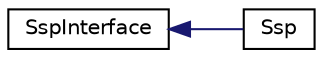 digraph "Graphical Class Hierarchy"
{
  edge [fontname="Helvetica",fontsize="10",labelfontname="Helvetica",labelfontsize="10"];
  node [fontname="Helvetica",fontsize="10",shape=record];
  rankdir="LR";
  Node1 [label="SspInterface",height=0.2,width=0.4,color="black", fillcolor="white", style="filled",URL="$d2/d6f/classSspInterface.html"];
  Node1 -> Node2 [dir="back",color="midnightblue",fontsize="10",style="solid",fontname="Helvetica"];
  Node2 [label="Ssp",height=0.2,width=0.4,color="black", fillcolor="white", style="filled",URL="$db/d74/classSsp.html"];
}
